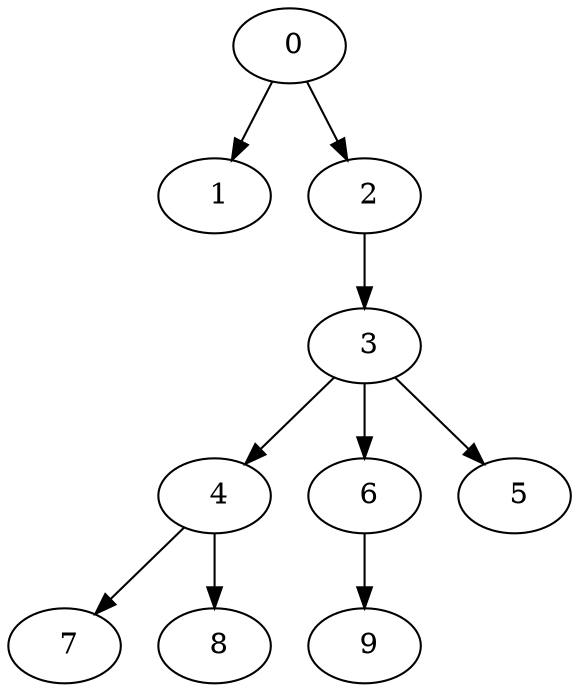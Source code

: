 digraph mytree {
" 0" -> " 1";
" 0" -> " 2";
" 1";
" 2" -> " 3";
" 3" -> " 4";
" 3" -> " 6";
" 3" -> " 5";
" 4" -> " 7";
" 4" -> " 8";
" 7";
" 8";
" 6" -> " 9";
" 9";
" 5";
}
